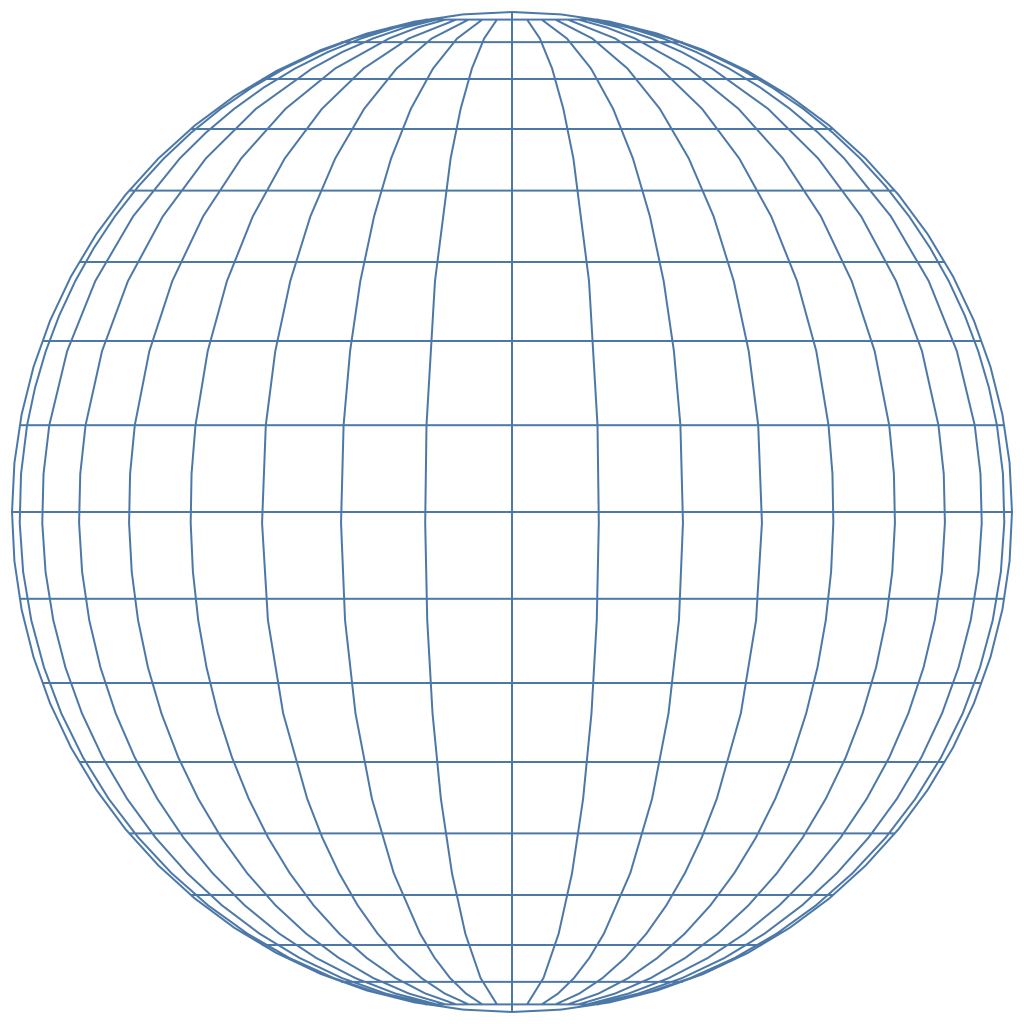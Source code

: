 {
  "$schema": "https://vega.github.io/schema/vega-lite/v3.json",
  "width": 500,
  "height": 500,
  "data": {
    "graticule": true
  },
  "projection": {
    "type": "orthographic"
  },
  "mark": {
    "type": "geoshape",
    "stroke": "#4c78a8"
  }
}